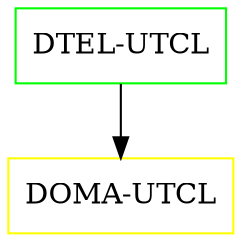 digraph G {
  "DTEL-UTCL" [shape=box,color=green];
  "DOMA-UTCL" [shape=box,color=yellow,URL="./DOMA_UTCL.html"];
  "DTEL-UTCL" -> "DOMA-UTCL";
}

